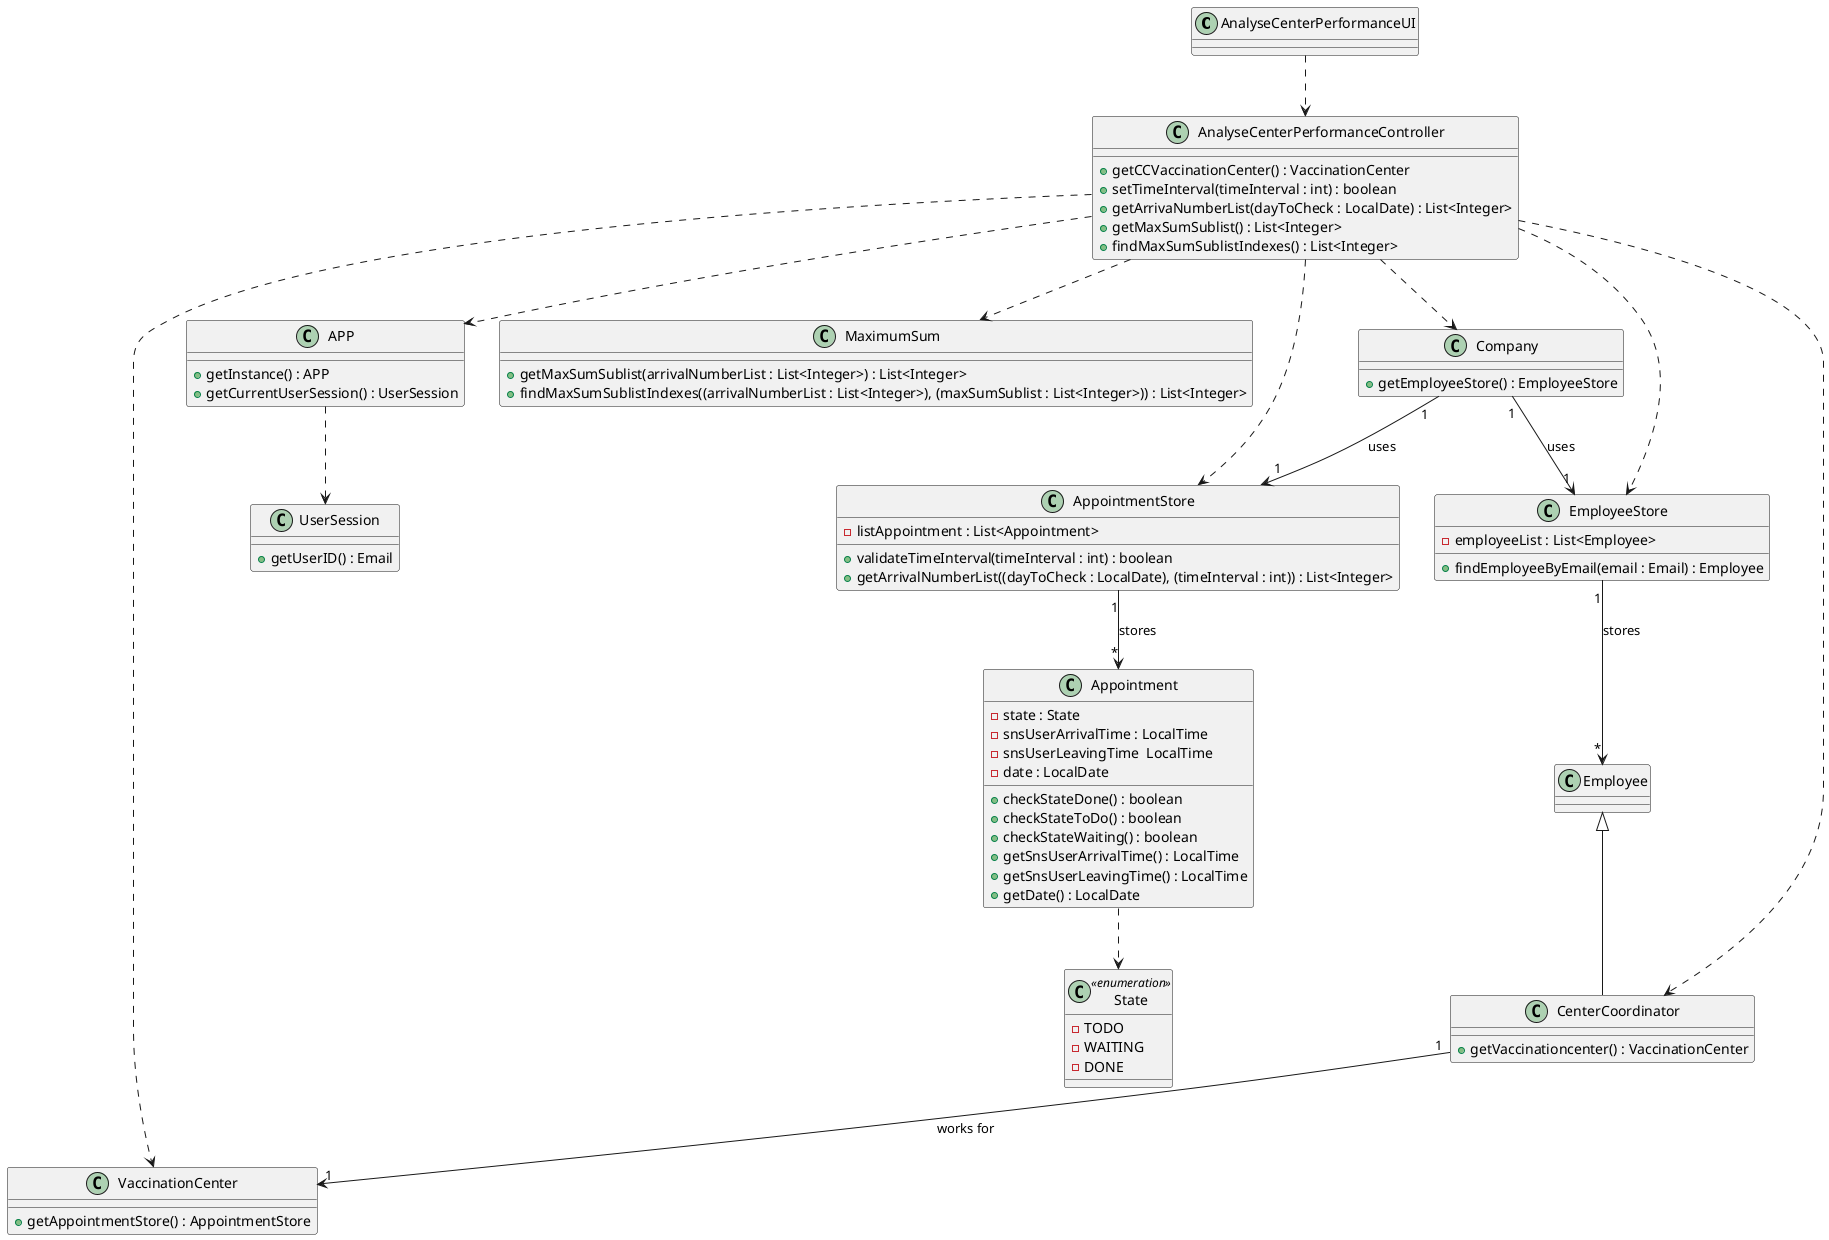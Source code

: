 @startuml

class AnalyseCenterPerformanceUI

class AnalyseCenterPerformanceController {
+getCCVaccinationCenter() : VaccinationCenter
+setTimeInterval(timeInterval : int) : boolean
+getArrivaNumberList(dayToCheck : LocalDate) : List<Integer>
+getMaxSumSublist() : List<Integer>
+findMaxSumSublistIndexes() : List<Integer>
}

class VaccinationCenter {
+getAppointmentStore() : AppointmentStore
}

class AppointmentStore {
-listAppointment : List<Appointment>
+validateTimeInterval(timeInterval : int) : boolean
+getArrivalNumberList((dayToCheck : LocalDate), (timeInterval : int)) : List<Integer>
}

class Appointment {
-state : State
-snsUserArrivalTime : LocalTime
-snsUserLeavingTime  LocalTime
-date : LocalDate
+checkStateDone() : boolean
+checkStateToDo() : boolean
+checkStateWaiting() : boolean
+getSnsUserArrivalTime() : LocalTime
+getSnsUserLeavingTime() : LocalTime
+getDate() : LocalDate
}

class State <<enumeration>> {
-TODO
-WAITING
-DONE
}

class MaximumSum {
+getMaxSumSublist(arrivalNumberList : List<Integer>) : List<Integer>
+findMaxSumSublistIndexes((arrivalNumberList : List<Integer>), (maxSumSublist : List<Integer>)) : List<Integer>
}

class APP {
+getInstance() : APP
+getCurrentUserSession() : UserSession
}

class UserSession {
+getUserID() : Email
}

class Company {
+getEmployeeStore() : EmployeeStore
}

class EmployeeStore {
-employeeList : List<Employee>
+findEmployeeByEmail(email : Email) : Employee
}

class CenterCoordinator extends Employee {
+getVaccinationcenter() : VaccinationCenter
}

class Employee

AnalyseCenterPerformanceUI ..> AnalyseCenterPerformanceController
AnalyseCenterPerformanceController ..> APP
APP ..> UserSession
AnalyseCenterPerformanceController ..> Company
AnalyseCenterPerformanceController ..> EmployeeStore
AnalyseCenterPerformanceController ..> CenterCoordinator
AnalyseCenterPerformanceController ..> VaccinationCenter
AnalyseCenterPerformanceController ..> AppointmentStore
AnalyseCenterPerformanceController ..> MaximumSum
AppointmentStore "1" --> "*" Appointment : stores
Appointment ..> State
Company "1" --> "1" AppointmentStore : uses
Company "1" --> "1" EmployeeStore : uses
EmployeeStore "1" --> "*" Employee : stores
CenterCoordinator "1" --> "1" VaccinationCenter : works for

@enduml